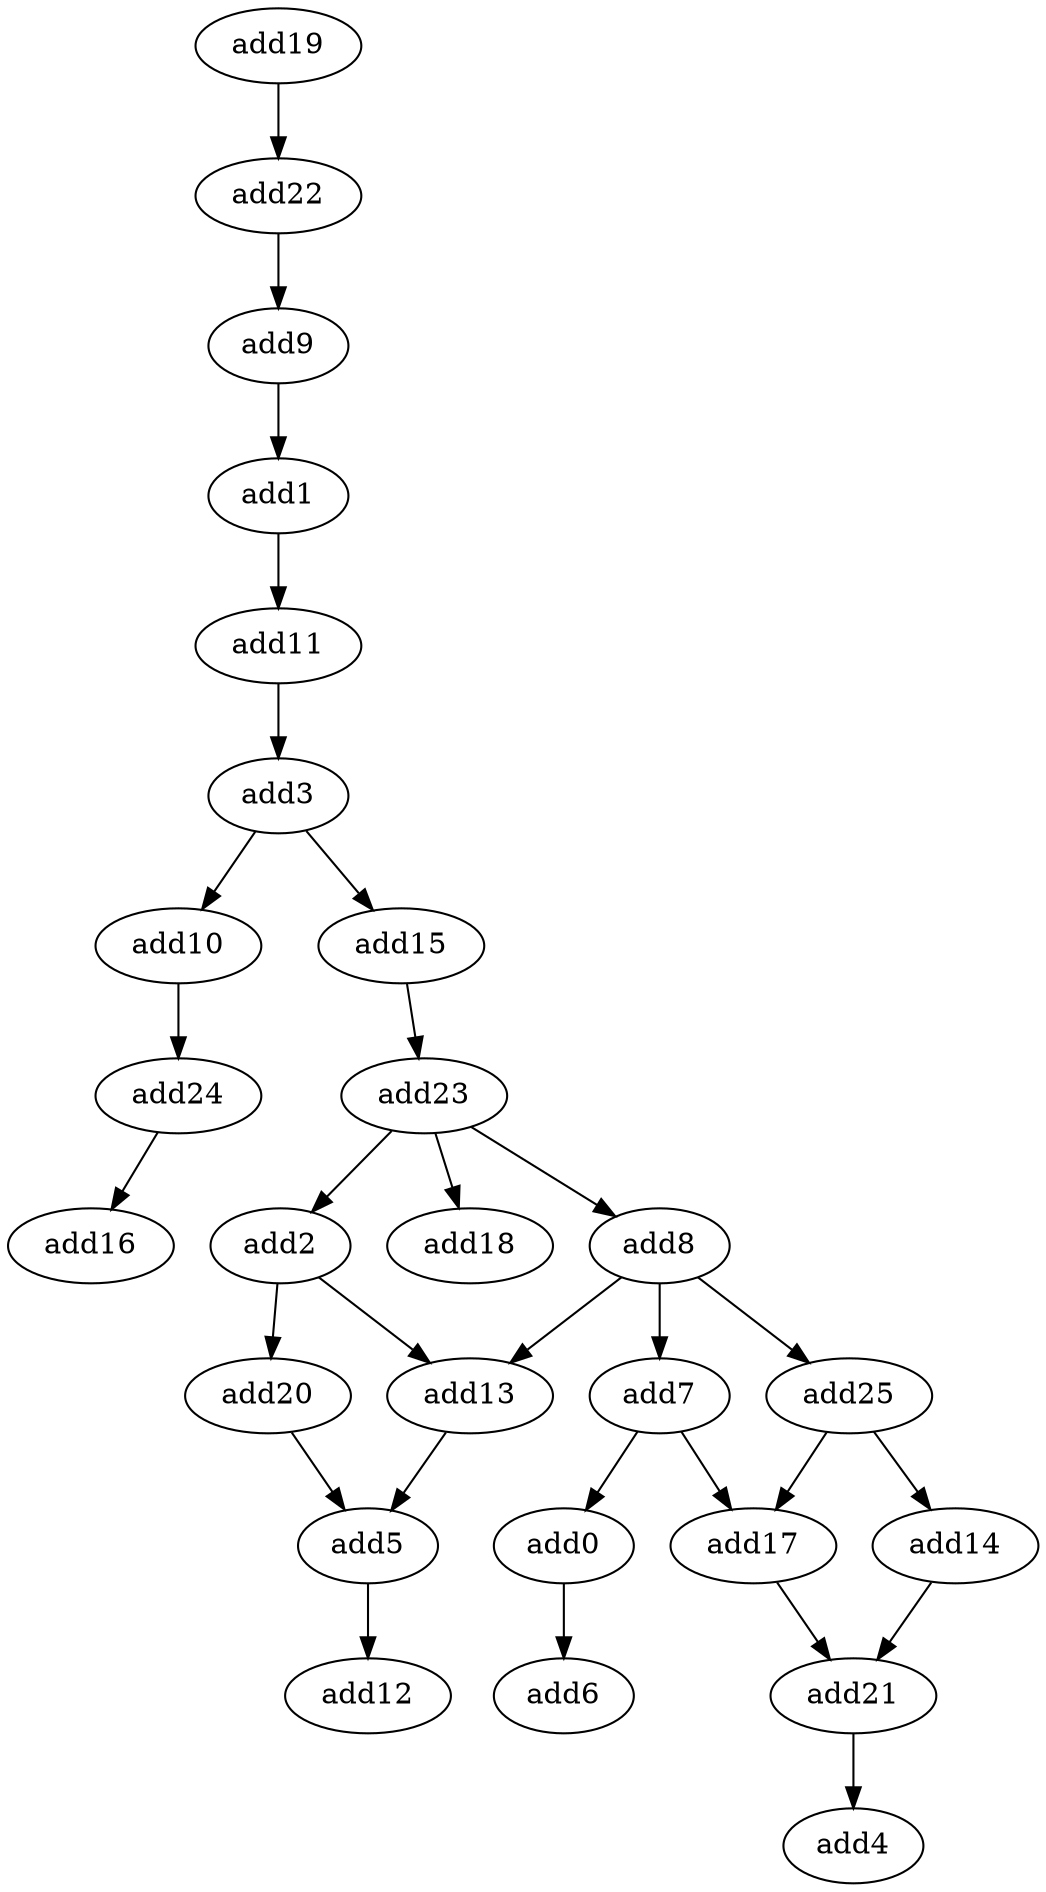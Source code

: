 strict digraph  {
add10 [opcode=add];
add8 [opcode=add];
add22 [opcode=add];
add7 [opcode=add];
add24 [opcode=add];
add19 [opcode=add];
add11 [opcode=add];
add21 [opcode=add];
add14 [opcode=add];
add6 [opcode=add];
add23 [opcode=add];
add20 [opcode=add];
add1 [opcode=add];
add4 [opcode=add];
add2 [opcode=add];
add5 [opcode=add];
add13 [opcode=add];
add16 [opcode=add];
add17 [opcode=add];
add12 [opcode=add];
add18 [opcode=add];
add15 [opcode=add];
add9 [opcode=add];
add0 [opcode=add];
add25 [opcode=add];
add3 [opcode=add];
add10 -> add24;
add8 -> add25;
add8 -> add13;
add8 -> add7;
add22 -> add9;
add7 -> add17;
add7 -> add0;
add24 -> add16;
add19 -> add22;
add11 -> add3;
add21 -> add4;
add14 -> add21;
add23 -> add18;
add23 -> add2;
add23 -> add8;
add20 -> add5;
add1 -> add11;
add2 -> add20;
add2 -> add13;
add5 -> add12;
add13 -> add5;
add17 -> add21;
add15 -> add23;
add9 -> add1;
add0 -> add6;
add25 -> add14;
add25 -> add17;
add3 -> add10;
add3 -> add15;
}

